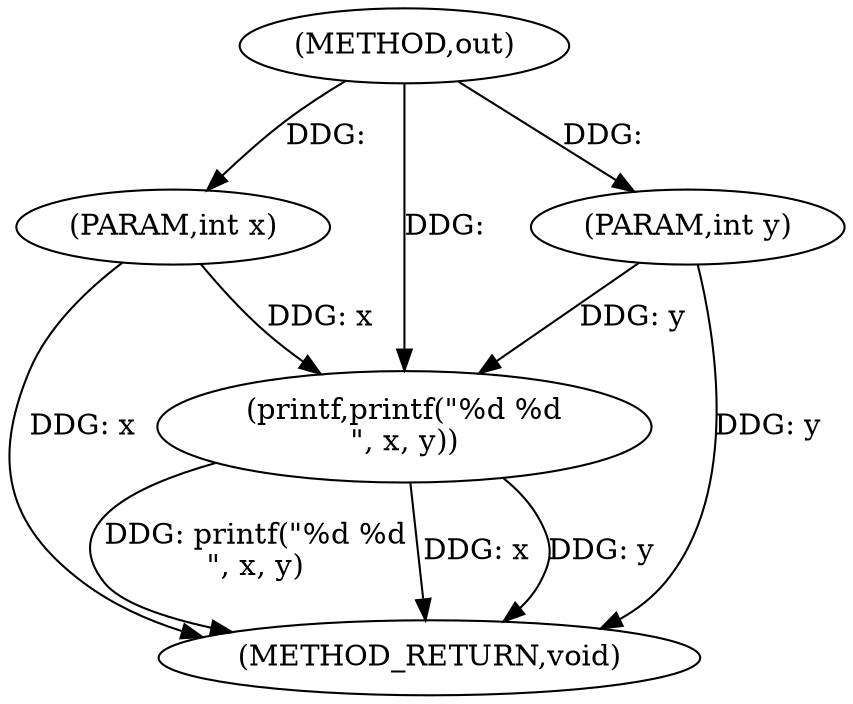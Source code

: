 digraph "out" {  
"1000218" [label = "(METHOD,out)" ]
"1000226" [label = "(METHOD_RETURN,void)" ]
"1000219" [label = "(PARAM,int x)" ]
"1000220" [label = "(PARAM,int y)" ]
"1000222" [label = "(printf,printf(\"%d %d\n\", x, y))" ]
  "1000219" -> "1000226"  [ label = "DDG: x"] 
  "1000220" -> "1000226"  [ label = "DDG: y"] 
  "1000222" -> "1000226"  [ label = "DDG: x"] 
  "1000222" -> "1000226"  [ label = "DDG: y"] 
  "1000222" -> "1000226"  [ label = "DDG: printf(\"%d %d\n\", x, y)"] 
  "1000218" -> "1000219"  [ label = "DDG: "] 
  "1000218" -> "1000220"  [ label = "DDG: "] 
  "1000218" -> "1000222"  [ label = "DDG: "] 
  "1000219" -> "1000222"  [ label = "DDG: x"] 
  "1000220" -> "1000222"  [ label = "DDG: y"] 
}
